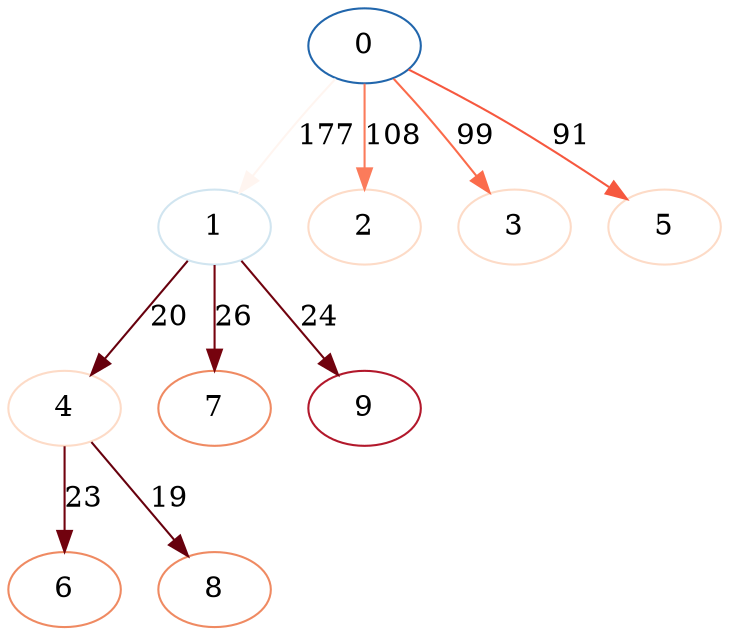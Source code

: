 /* Created by igraph @VERSION@ */
digraph {
  0 [
    name="Th086.07"
    dates=0
    year=2007
    color="#2166AC"
    "label.cex"=1
  ];
  1 [
    name="Th106.09"
    dates=731
    year=2009
    color="#D1E5F0"
    "label.cex"=1
  ];
  2 [
    name="Th106.11"
    dates=1461
    year=2011
    color="#FDDBC7"
    "label.cex"=1
  ];
  3 [
    name="Th117.11"
    dates=1461
    year=2011
    color="#FDDBC7"
    "label.cex"=1
  ];
  4 [
    name="Th132.11"
    dates=1461
    year=2011
    color="#FDDBC7"
    "label.cex"=1
  ];
  5 [
    name="Th134.11"
    dates=1461
    year=2011
    color="#FDDBC7"
    "label.cex"=1
  ];
  6 [
    name="Th162.12"
    dates=1826
    year=2012
    color="#EF8A62"
    "label.cex"=1
  ];
  7 [
    name="Th196.12"
    dates=1826
    year=2012
    color="#EF8A62"
    "label.cex"=1
  ];
  8 [
    name="Th230.12"
    dates=1826
    year=2012
    color="#EF8A62"
    "label.cex"=1
  ];
  9 [
    name="Th074.13"
    dates=2192
    year=2013
    color="#B2182B"
    "label.cex"=1
  ];

  0 -> 1 [
    weight=177
    label=177
    color="#FFF5F0"
  ];
  0 -> 2 [
    weight=108
    label=108
    color="#FB7B5B"
  ];
  0 -> 3 [
    weight=99
    label=99
    color="#FB6B4B"
  ];
  1 -> 4 [
    weight=20
    label=20
    color="#67000D"
  ];
  0 -> 5 [
    weight=91
    label=91
    color="#F6583F"
  ];
  4 -> 6 [
    weight=23
    label=23
    color="#71020E"
  ];
  1 -> 7 [
    weight=26
    label=26
    color="#76030E"
  ];
  4 -> 8 [
    weight=19
    label=19
    color="#67000D"
  ];
  1 -> 9 [
    weight=24
    label=24
    color="#71020E"
  ];
}
